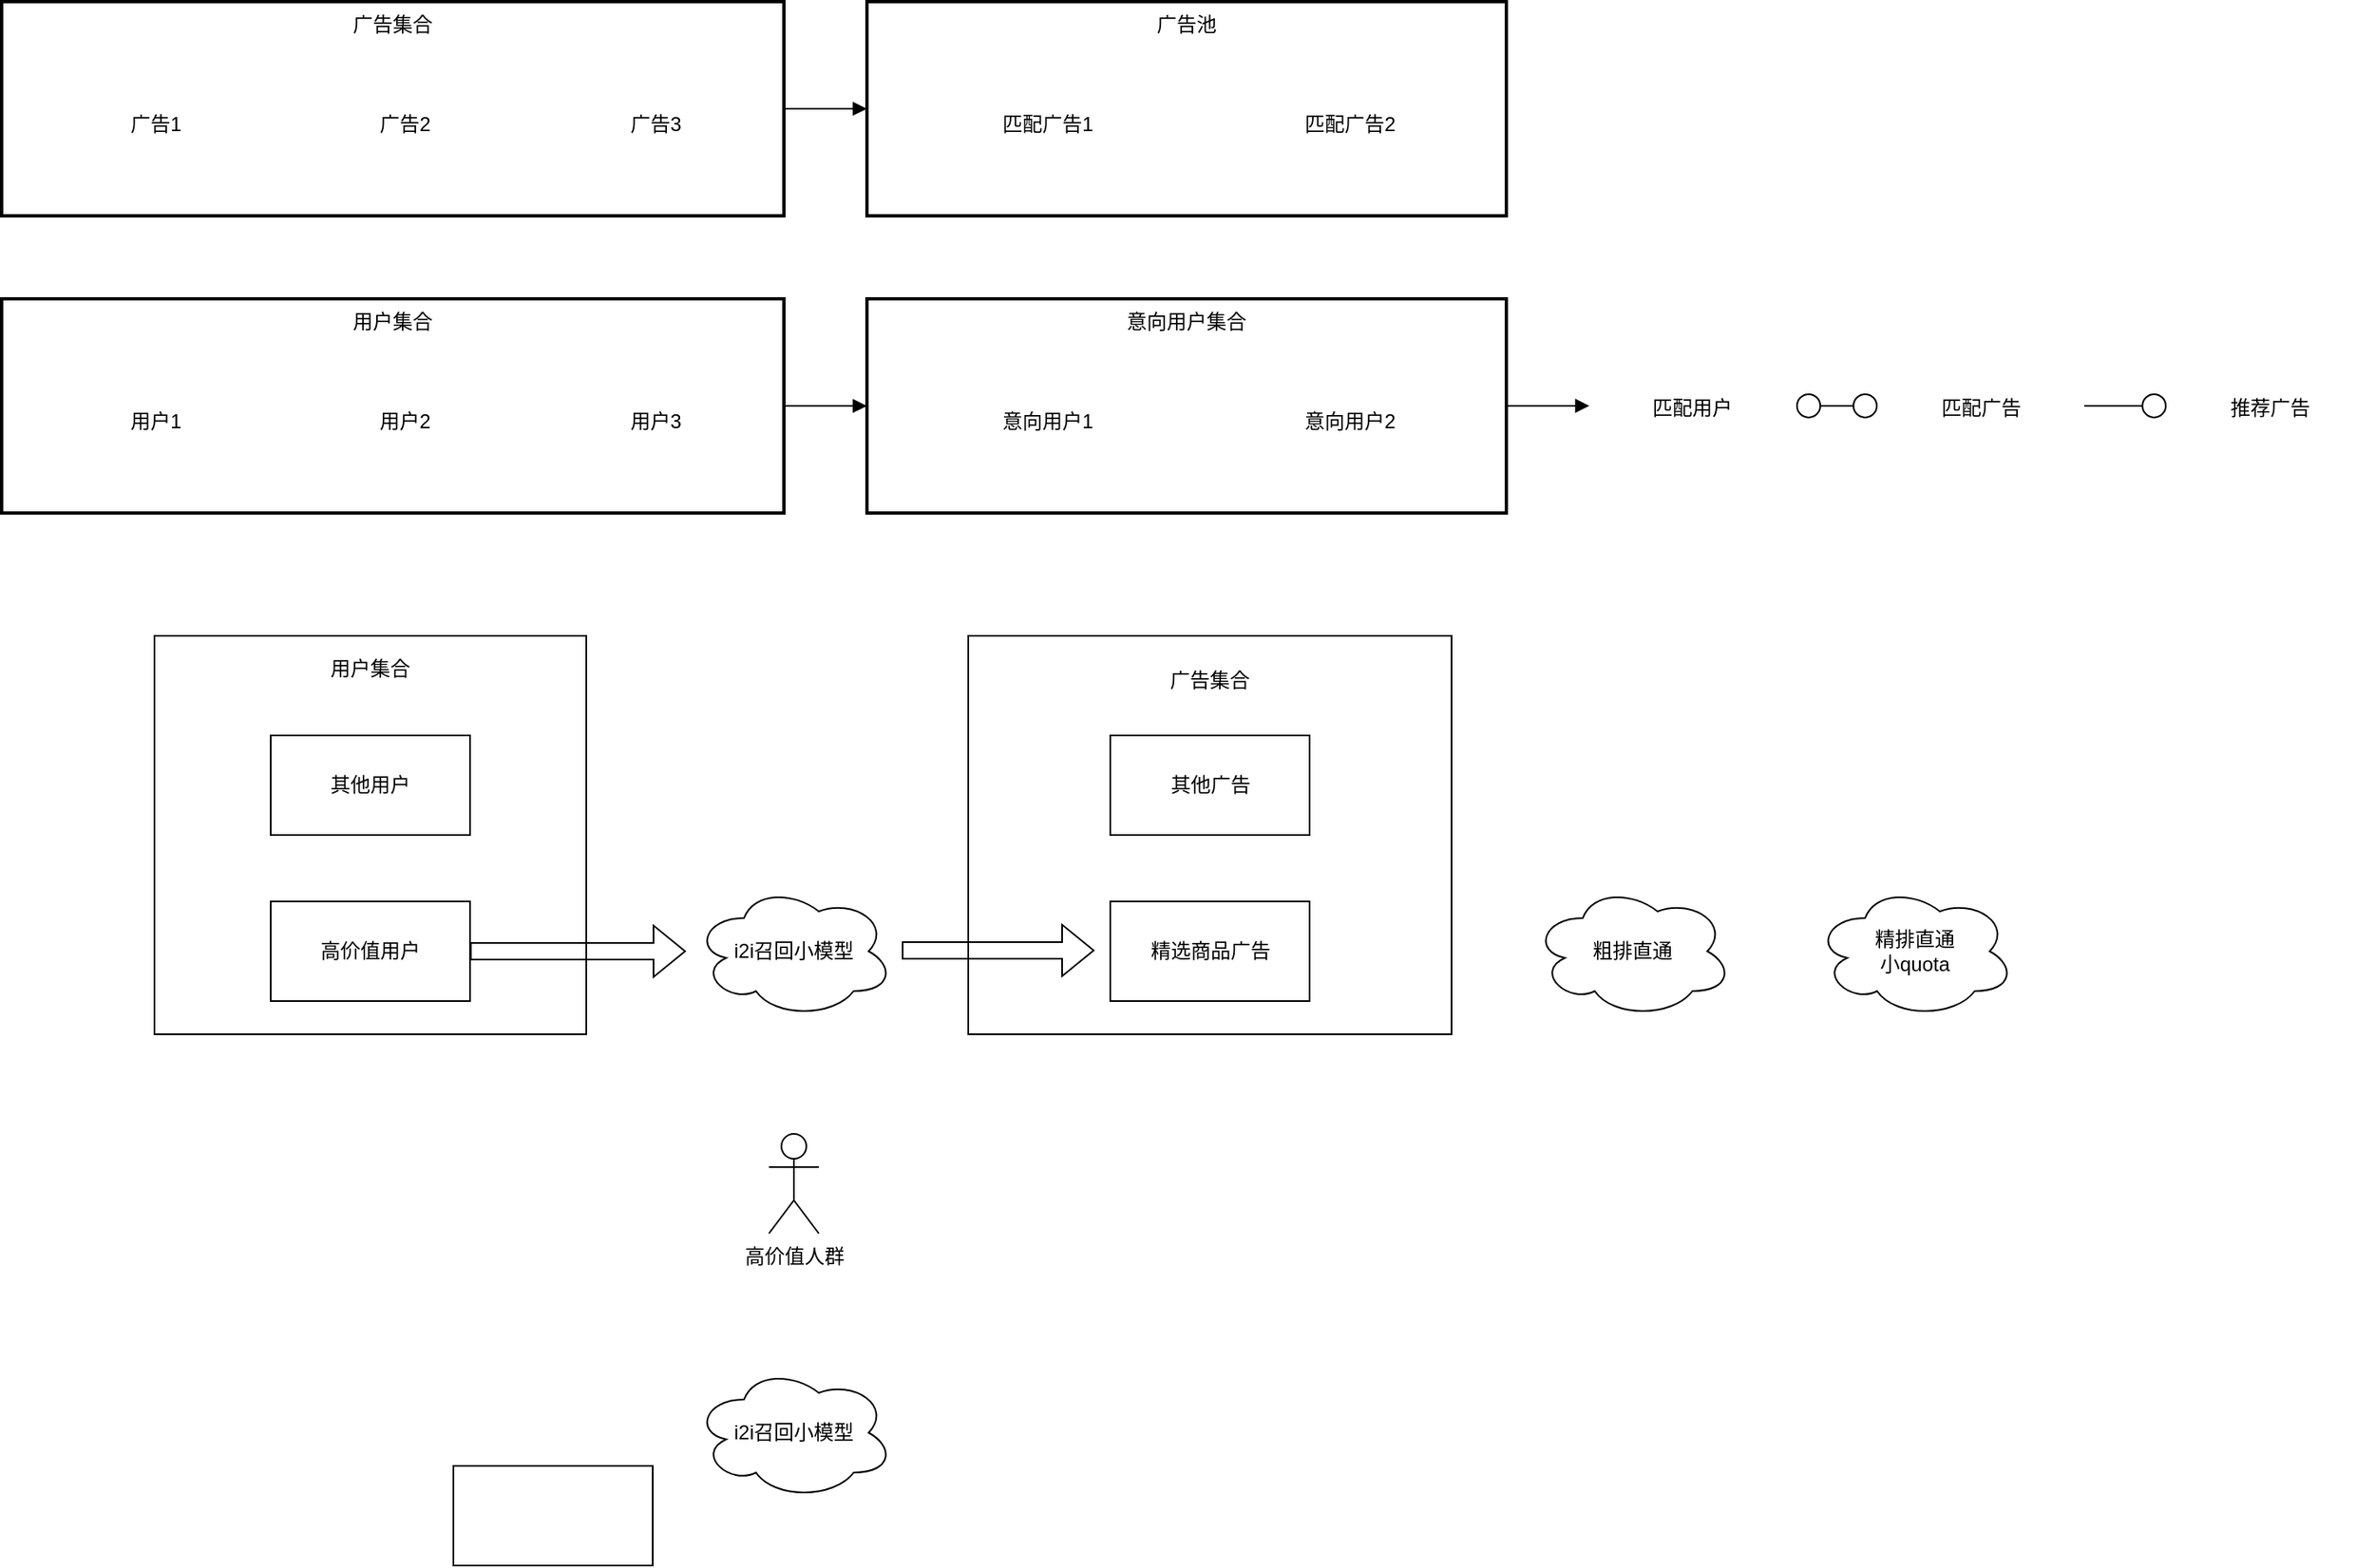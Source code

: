 <mxfile version="26.0.2">
  <diagram name="第 1 页" id="qinP8k9tqAQhSnErQ5jV">
    <mxGraphModel dx="1242" dy="773" grid="1" gridSize="10" guides="1" tooltips="1" connect="1" arrows="1" fold="1" page="1" pageScale="1" pageWidth="850" pageHeight="1100" math="0" shadow="0">
      <root>
        <mxCell id="0" />
        <mxCell id="1" parent="0" />
        <mxCell id="2" value="广告池" style="whiteSpace=wrap;strokeWidth=2;verticalAlign=top;" parent="1" vertex="1">
          <mxGeometry x="529" y="8" width="385" height="129" as="geometry" />
        </mxCell>
        <mxCell id="3" value="匹配广告1" style="fillColor=none;strokeColor=none;" parent="2" vertex="1" overrideArrowHead="circle">
          <mxGeometry x="43" y="46" width="132" height="54" as="geometry" />
        </mxCell>
        <mxCell id="4" value="匹配广告2" style="fillColor=none;strokeColor=none;" parent="2" vertex="1" overrideArrowHead="circle">
          <mxGeometry x="225" y="46" width="132" height="54" as="geometry" />
        </mxCell>
        <mxCell id="5" value="意向用户集合" style="whiteSpace=wrap;strokeWidth=2;verticalAlign=top;" parent="1" vertex="1">
          <mxGeometry x="529" y="187" width="385" height="129" as="geometry" />
        </mxCell>
        <mxCell id="6" value="意向用户1" style="fillColor=none;strokeColor=none;" parent="5" vertex="1" overrideArrowHead="circle">
          <mxGeometry x="43" y="46" width="132" height="54" as="geometry" />
        </mxCell>
        <mxCell id="7" value="意向用户2" style="fillColor=none;strokeColor=none;" parent="5" vertex="1" overrideArrowHead="circle">
          <mxGeometry x="225" y="46" width="132" height="54" as="geometry" />
        </mxCell>
        <mxCell id="8" value="广告集合" style="whiteSpace=wrap;strokeWidth=2;verticalAlign=top;" parent="1" vertex="1">
          <mxGeometry x="8" y="8" width="471" height="129" as="geometry" />
        </mxCell>
        <mxCell id="9" value="广告1" style="fillColor=none;strokeColor=none;" parent="8" vertex="1" overrideArrowHead="circle">
          <mxGeometry x="43" y="46" width="100" height="54" as="geometry" />
        </mxCell>
        <mxCell id="10" value="广告2" style="fillColor=none;strokeColor=none;" parent="8" vertex="1" overrideArrowHead="circle">
          <mxGeometry x="193" y="46" width="100" height="54" as="geometry" />
        </mxCell>
        <mxCell id="11" value="广告3" style="fillColor=none;strokeColor=none;" parent="8" vertex="1" overrideArrowHead="circle">
          <mxGeometry x="344" y="46" width="100" height="54" as="geometry" />
        </mxCell>
        <mxCell id="12" value="用户集合" style="whiteSpace=wrap;strokeWidth=2;verticalAlign=top;" parent="1" vertex="1">
          <mxGeometry x="8" y="187" width="471" height="129" as="geometry" />
        </mxCell>
        <mxCell id="13" value="用户1" style="fillColor=none;strokeColor=none;" parent="12" vertex="1" overrideArrowHead="circle">
          <mxGeometry x="43" y="46" width="100" height="54" as="geometry" />
        </mxCell>
        <mxCell id="14" value="用户2" style="fillColor=none;strokeColor=none;" parent="12" vertex="1" overrideArrowHead="circle">
          <mxGeometry x="193" y="46" width="100" height="54" as="geometry" />
        </mxCell>
        <mxCell id="15" value="用户3" style="fillColor=none;strokeColor=none;" parent="12" vertex="1" overrideArrowHead="circle">
          <mxGeometry x="344" y="46" width="100" height="54" as="geometry" />
        </mxCell>
        <mxCell id="16" value="匹配用户" style="fillColor=none;strokeColor=none;" parent="1" vertex="1">
          <mxGeometry x="964" y="225" width="124" height="54" as="geometry" />
        </mxCell>
        <mxCell id="17" value="匹配广告" style="fillColor=none;strokeColor=none;" parent="1" vertex="1">
          <mxGeometry x="1138" y="225" width="124" height="54" as="geometry" />
        </mxCell>
        <mxCell id="18" value="推荐广告" style="fillColor=none;strokeColor=none;" parent="1" vertex="1">
          <mxGeometry x="1312" y="225" width="124" height="54" as="geometry" />
        </mxCell>
        <mxCell id="19" value="" style="curved=1;startArrow=circle;startFill=0;endArrow=circle;endFill=0;exitX=1;exitY=0.49;entryX=0;entryY=0.49;" parent="1" source="16" target="17" edge="1">
          <mxGeometry relative="1" as="geometry">
            <Array as="points" />
          </mxGeometry>
        </mxCell>
        <mxCell id="20" value="" style="curved=1;startArrow=none;endArrow=circle;endFill=0;exitX=1;exitY=0.49;entryX=0;entryY=0.49;" parent="1" source="17" target="18" edge="1">
          <mxGeometry relative="1" as="geometry">
            <Array as="points" />
          </mxGeometry>
        </mxCell>
        <mxCell id="21" value="" style="curved=1;startArrow=none;endArrow=block;exitX=1;exitY=0.5;entryX=0;entryY=0.5;" parent="1" source="12" target="5" edge="1">
          <mxGeometry relative="1" as="geometry">
            <Array as="points" />
          </mxGeometry>
        </mxCell>
        <mxCell id="22" value="" style="curved=1;startArrow=none;endArrow=block;exitX=1;exitY=0.5;entryX=0;entryY=0.5;" parent="1" source="8" target="2" edge="1">
          <mxGeometry relative="1" as="geometry">
            <Array as="points" />
          </mxGeometry>
        </mxCell>
        <mxCell id="23" value="" style="curved=1;startArrow=none;endArrow=block;exitX=1;exitY=0.5;entryX=0;entryY=0.49;" parent="1" source="5" target="16" edge="1">
          <mxGeometry relative="1" as="geometry">
            <Array as="points" />
          </mxGeometry>
        </mxCell>
        <mxCell id="WeVGeyATEP2TrUEI9uky-29" value="用户集合&lt;div&gt;&lt;br&gt;&lt;/div&gt;&lt;div&gt;&lt;br&gt;&lt;/div&gt;&lt;div&gt;&lt;br&gt;&lt;/div&gt;&lt;div&gt;&lt;br&gt;&lt;/div&gt;&lt;div&gt;&lt;br&gt;&lt;div&gt;&lt;br&gt;&lt;/div&gt;&lt;div&gt;&lt;br&gt;&lt;/div&gt;&lt;div&gt;&lt;br&gt;&lt;/div&gt;&lt;div&gt;&lt;br&gt;&lt;/div&gt;&lt;div&gt;&lt;br&gt;&lt;/div&gt;&lt;div&gt;&lt;br&gt;&lt;/div&gt;&lt;div&gt;&lt;br&gt;&lt;/div&gt;&lt;div&gt;&lt;br&gt;&lt;/div&gt;&lt;div&gt;&lt;br&gt;&lt;/div&gt;&lt;/div&gt;" style="rounded=0;whiteSpace=wrap;html=1;" vertex="1" parent="1">
          <mxGeometry x="100" y="390" width="260" height="240" as="geometry" />
        </mxCell>
        <mxCell id="WeVGeyATEP2TrUEI9uky-30" value="高价值用户" style="rounded=0;whiteSpace=wrap;html=1;" vertex="1" parent="1">
          <mxGeometry x="170" y="550" width="120" height="60" as="geometry" />
        </mxCell>
        <mxCell id="WeVGeyATEP2TrUEI9uky-40" value="广告集合&lt;div&gt;&lt;br&gt;&lt;/div&gt;&lt;div&gt;&lt;br&gt;&lt;/div&gt;&lt;div&gt;&lt;br&gt;&lt;/div&gt;&lt;div&gt;&lt;br&gt;&lt;/div&gt;&lt;div&gt;&lt;br&gt;&lt;/div&gt;&lt;div&gt;&lt;br&gt;&lt;/div&gt;&lt;div&gt;&lt;br&gt;&lt;/div&gt;&lt;div&gt;&lt;br&gt;&lt;/div&gt;&lt;div&gt;&lt;br&gt;&lt;/div&gt;&lt;div&gt;&lt;br&gt;&lt;/div&gt;&lt;div&gt;&lt;br&gt;&lt;/div&gt;&lt;div&gt;&lt;br&gt;&lt;/div&gt;&lt;div&gt;&lt;br&gt;&lt;/div&gt;" style="rounded=0;whiteSpace=wrap;html=1;" vertex="1" parent="1">
          <mxGeometry x="590" y="390" width="291" height="240" as="geometry" />
        </mxCell>
        <mxCell id="WeVGeyATEP2TrUEI9uky-41" value="精选商品广告" style="rounded=0;whiteSpace=wrap;html=1;" vertex="1" parent="1">
          <mxGeometry x="675.5" y="550" width="120" height="60" as="geometry" />
        </mxCell>
        <mxCell id="WeVGeyATEP2TrUEI9uky-44" value="其他广告" style="rounded=0;whiteSpace=wrap;html=1;" vertex="1" parent="1">
          <mxGeometry x="675.5" y="450" width="120" height="60" as="geometry" />
        </mxCell>
        <mxCell id="WeVGeyATEP2TrUEI9uky-46" value="i2i召回小模型" style="ellipse;shape=cloud;whiteSpace=wrap;html=1;" vertex="1" parent="1">
          <mxGeometry x="425" y="540" width="120" height="80" as="geometry" />
        </mxCell>
        <mxCell id="WeVGeyATEP2TrUEI9uky-48" value="" style="shape=flexArrow;endArrow=classic;html=1;rounded=0;exitX=1;exitY=0.5;exitDx=0;exitDy=0;" edge="1" parent="1" source="WeVGeyATEP2TrUEI9uky-30">
          <mxGeometry width="50" height="50" relative="1" as="geometry">
            <mxPoint x="540" y="420" as="sourcePoint" />
            <mxPoint x="420" y="580" as="targetPoint" />
          </mxGeometry>
        </mxCell>
        <mxCell id="WeVGeyATEP2TrUEI9uky-50" value="" style="shape=flexArrow;endArrow=classic;html=1;rounded=0;exitX=1;exitY=0.5;exitDx=0;exitDy=0;" edge="1" parent="1">
          <mxGeometry width="50" height="50" relative="1" as="geometry">
            <mxPoint x="550" y="579.5" as="sourcePoint" />
            <mxPoint x="666" y="579.5" as="targetPoint" />
          </mxGeometry>
        </mxCell>
        <mxCell id="WeVGeyATEP2TrUEI9uky-52" value="粗排直通" style="ellipse;shape=cloud;whiteSpace=wrap;html=1;" vertex="1" parent="1">
          <mxGeometry x="930" y="540" width="120" height="80" as="geometry" />
        </mxCell>
        <mxCell id="WeVGeyATEP2TrUEI9uky-53" value="精排直通&lt;div&gt;小quota&lt;/div&gt;" style="ellipse;shape=cloud;whiteSpace=wrap;html=1;" vertex="1" parent="1">
          <mxGeometry x="1100" y="540" width="120" height="80" as="geometry" />
        </mxCell>
        <mxCell id="WeVGeyATEP2TrUEI9uky-55" value="其他用户" style="rounded=0;whiteSpace=wrap;html=1;" vertex="1" parent="1">
          <mxGeometry x="170" y="450" width="120" height="60" as="geometry" />
        </mxCell>
        <mxCell id="WeVGeyATEP2TrUEI9uky-56" value="" style="rounded=0;whiteSpace=wrap;html=1;" vertex="1" parent="1">
          <mxGeometry x="280" y="890" width="120" height="60" as="geometry" />
        </mxCell>
        <mxCell id="WeVGeyATEP2TrUEI9uky-57" value="高价值人群" style="shape=umlActor;verticalLabelPosition=bottom;verticalAlign=top;html=1;outlineConnect=0;" vertex="1" parent="1">
          <mxGeometry x="470" y="690" width="30" height="60" as="geometry" />
        </mxCell>
        <mxCell id="WeVGeyATEP2TrUEI9uky-61" value="i2i召回小模型" style="ellipse;shape=cloud;whiteSpace=wrap;html=1;" vertex="1" parent="1">
          <mxGeometry x="425" y="830" width="120" height="80" as="geometry" />
        </mxCell>
      </root>
    </mxGraphModel>
  </diagram>
</mxfile>

